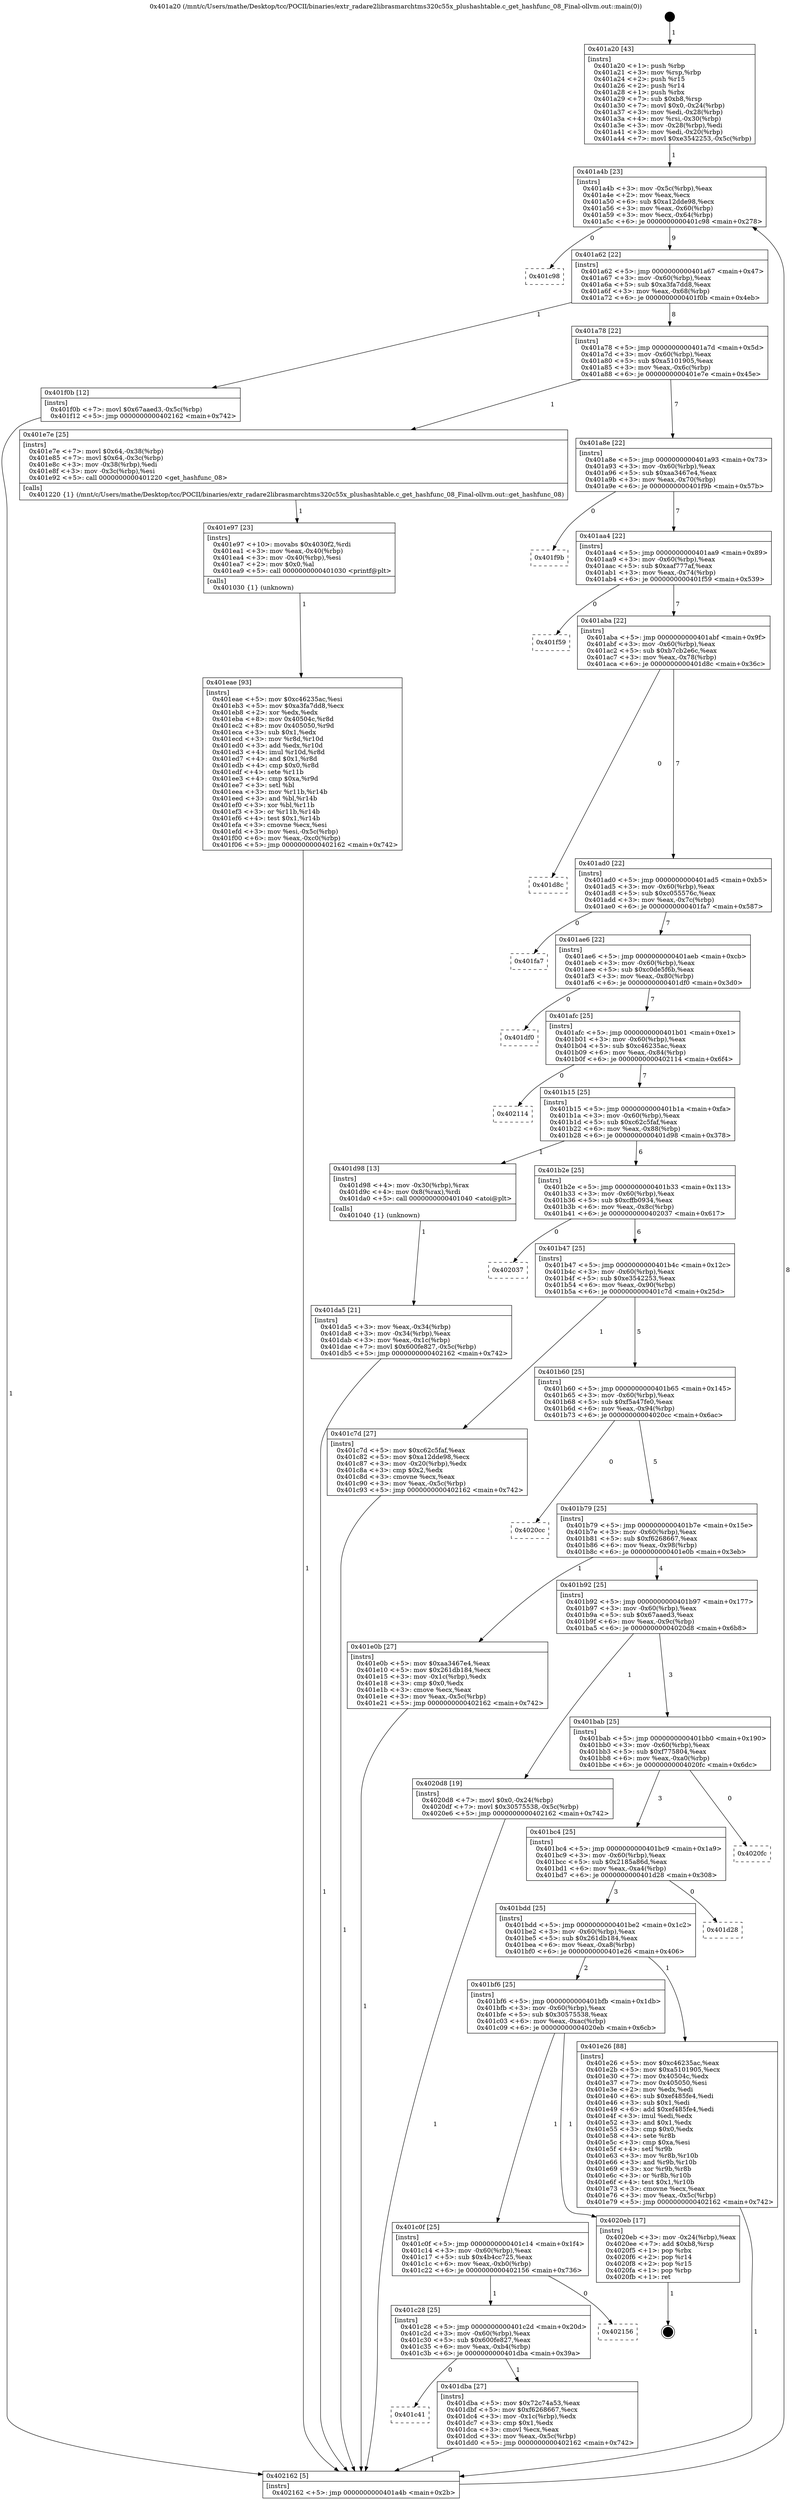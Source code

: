 digraph "0x401a20" {
  label = "0x401a20 (/mnt/c/Users/mathe/Desktop/tcc/POCII/binaries/extr_radare2librasmarchtms320c55x_plushashtable.c_get_hashfunc_08_Final-ollvm.out::main(0))"
  labelloc = "t"
  node[shape=record]

  Entry [label="",width=0.3,height=0.3,shape=circle,fillcolor=black,style=filled]
  "0x401a4b" [label="{
     0x401a4b [23]\l
     | [instrs]\l
     &nbsp;&nbsp;0x401a4b \<+3\>: mov -0x5c(%rbp),%eax\l
     &nbsp;&nbsp;0x401a4e \<+2\>: mov %eax,%ecx\l
     &nbsp;&nbsp;0x401a50 \<+6\>: sub $0xa12dde98,%ecx\l
     &nbsp;&nbsp;0x401a56 \<+3\>: mov %eax,-0x60(%rbp)\l
     &nbsp;&nbsp;0x401a59 \<+3\>: mov %ecx,-0x64(%rbp)\l
     &nbsp;&nbsp;0x401a5c \<+6\>: je 0000000000401c98 \<main+0x278\>\l
  }"]
  "0x401c98" [label="{
     0x401c98\l
  }", style=dashed]
  "0x401a62" [label="{
     0x401a62 [22]\l
     | [instrs]\l
     &nbsp;&nbsp;0x401a62 \<+5\>: jmp 0000000000401a67 \<main+0x47\>\l
     &nbsp;&nbsp;0x401a67 \<+3\>: mov -0x60(%rbp),%eax\l
     &nbsp;&nbsp;0x401a6a \<+5\>: sub $0xa3fa7dd8,%eax\l
     &nbsp;&nbsp;0x401a6f \<+3\>: mov %eax,-0x68(%rbp)\l
     &nbsp;&nbsp;0x401a72 \<+6\>: je 0000000000401f0b \<main+0x4eb\>\l
  }"]
  Exit [label="",width=0.3,height=0.3,shape=circle,fillcolor=black,style=filled,peripheries=2]
  "0x401f0b" [label="{
     0x401f0b [12]\l
     | [instrs]\l
     &nbsp;&nbsp;0x401f0b \<+7\>: movl $0x67aaed3,-0x5c(%rbp)\l
     &nbsp;&nbsp;0x401f12 \<+5\>: jmp 0000000000402162 \<main+0x742\>\l
  }"]
  "0x401a78" [label="{
     0x401a78 [22]\l
     | [instrs]\l
     &nbsp;&nbsp;0x401a78 \<+5\>: jmp 0000000000401a7d \<main+0x5d\>\l
     &nbsp;&nbsp;0x401a7d \<+3\>: mov -0x60(%rbp),%eax\l
     &nbsp;&nbsp;0x401a80 \<+5\>: sub $0xa5101905,%eax\l
     &nbsp;&nbsp;0x401a85 \<+3\>: mov %eax,-0x6c(%rbp)\l
     &nbsp;&nbsp;0x401a88 \<+6\>: je 0000000000401e7e \<main+0x45e\>\l
  }"]
  "0x401eae" [label="{
     0x401eae [93]\l
     | [instrs]\l
     &nbsp;&nbsp;0x401eae \<+5\>: mov $0xc46235ac,%esi\l
     &nbsp;&nbsp;0x401eb3 \<+5\>: mov $0xa3fa7dd8,%ecx\l
     &nbsp;&nbsp;0x401eb8 \<+2\>: xor %edx,%edx\l
     &nbsp;&nbsp;0x401eba \<+8\>: mov 0x40504c,%r8d\l
     &nbsp;&nbsp;0x401ec2 \<+8\>: mov 0x405050,%r9d\l
     &nbsp;&nbsp;0x401eca \<+3\>: sub $0x1,%edx\l
     &nbsp;&nbsp;0x401ecd \<+3\>: mov %r8d,%r10d\l
     &nbsp;&nbsp;0x401ed0 \<+3\>: add %edx,%r10d\l
     &nbsp;&nbsp;0x401ed3 \<+4\>: imul %r10d,%r8d\l
     &nbsp;&nbsp;0x401ed7 \<+4\>: and $0x1,%r8d\l
     &nbsp;&nbsp;0x401edb \<+4\>: cmp $0x0,%r8d\l
     &nbsp;&nbsp;0x401edf \<+4\>: sete %r11b\l
     &nbsp;&nbsp;0x401ee3 \<+4\>: cmp $0xa,%r9d\l
     &nbsp;&nbsp;0x401ee7 \<+3\>: setl %bl\l
     &nbsp;&nbsp;0x401eea \<+3\>: mov %r11b,%r14b\l
     &nbsp;&nbsp;0x401eed \<+3\>: and %bl,%r14b\l
     &nbsp;&nbsp;0x401ef0 \<+3\>: xor %bl,%r11b\l
     &nbsp;&nbsp;0x401ef3 \<+3\>: or %r11b,%r14b\l
     &nbsp;&nbsp;0x401ef6 \<+4\>: test $0x1,%r14b\l
     &nbsp;&nbsp;0x401efa \<+3\>: cmovne %ecx,%esi\l
     &nbsp;&nbsp;0x401efd \<+3\>: mov %esi,-0x5c(%rbp)\l
     &nbsp;&nbsp;0x401f00 \<+6\>: mov %eax,-0xc0(%rbp)\l
     &nbsp;&nbsp;0x401f06 \<+5\>: jmp 0000000000402162 \<main+0x742\>\l
  }"]
  "0x401e7e" [label="{
     0x401e7e [25]\l
     | [instrs]\l
     &nbsp;&nbsp;0x401e7e \<+7\>: movl $0x64,-0x38(%rbp)\l
     &nbsp;&nbsp;0x401e85 \<+7\>: movl $0x64,-0x3c(%rbp)\l
     &nbsp;&nbsp;0x401e8c \<+3\>: mov -0x38(%rbp),%edi\l
     &nbsp;&nbsp;0x401e8f \<+3\>: mov -0x3c(%rbp),%esi\l
     &nbsp;&nbsp;0x401e92 \<+5\>: call 0000000000401220 \<get_hashfunc_08\>\l
     | [calls]\l
     &nbsp;&nbsp;0x401220 \{1\} (/mnt/c/Users/mathe/Desktop/tcc/POCII/binaries/extr_radare2librasmarchtms320c55x_plushashtable.c_get_hashfunc_08_Final-ollvm.out::get_hashfunc_08)\l
  }"]
  "0x401a8e" [label="{
     0x401a8e [22]\l
     | [instrs]\l
     &nbsp;&nbsp;0x401a8e \<+5\>: jmp 0000000000401a93 \<main+0x73\>\l
     &nbsp;&nbsp;0x401a93 \<+3\>: mov -0x60(%rbp),%eax\l
     &nbsp;&nbsp;0x401a96 \<+5\>: sub $0xaa3467e4,%eax\l
     &nbsp;&nbsp;0x401a9b \<+3\>: mov %eax,-0x70(%rbp)\l
     &nbsp;&nbsp;0x401a9e \<+6\>: je 0000000000401f9b \<main+0x57b\>\l
  }"]
  "0x401e97" [label="{
     0x401e97 [23]\l
     | [instrs]\l
     &nbsp;&nbsp;0x401e97 \<+10\>: movabs $0x4030f2,%rdi\l
     &nbsp;&nbsp;0x401ea1 \<+3\>: mov %eax,-0x40(%rbp)\l
     &nbsp;&nbsp;0x401ea4 \<+3\>: mov -0x40(%rbp),%esi\l
     &nbsp;&nbsp;0x401ea7 \<+2\>: mov $0x0,%al\l
     &nbsp;&nbsp;0x401ea9 \<+5\>: call 0000000000401030 \<printf@plt\>\l
     | [calls]\l
     &nbsp;&nbsp;0x401030 \{1\} (unknown)\l
  }"]
  "0x401f9b" [label="{
     0x401f9b\l
  }", style=dashed]
  "0x401aa4" [label="{
     0x401aa4 [22]\l
     | [instrs]\l
     &nbsp;&nbsp;0x401aa4 \<+5\>: jmp 0000000000401aa9 \<main+0x89\>\l
     &nbsp;&nbsp;0x401aa9 \<+3\>: mov -0x60(%rbp),%eax\l
     &nbsp;&nbsp;0x401aac \<+5\>: sub $0xaaf777af,%eax\l
     &nbsp;&nbsp;0x401ab1 \<+3\>: mov %eax,-0x74(%rbp)\l
     &nbsp;&nbsp;0x401ab4 \<+6\>: je 0000000000401f59 \<main+0x539\>\l
  }"]
  "0x401c41" [label="{
     0x401c41\l
  }", style=dashed]
  "0x401f59" [label="{
     0x401f59\l
  }", style=dashed]
  "0x401aba" [label="{
     0x401aba [22]\l
     | [instrs]\l
     &nbsp;&nbsp;0x401aba \<+5\>: jmp 0000000000401abf \<main+0x9f\>\l
     &nbsp;&nbsp;0x401abf \<+3\>: mov -0x60(%rbp),%eax\l
     &nbsp;&nbsp;0x401ac2 \<+5\>: sub $0xb7cb2e6c,%eax\l
     &nbsp;&nbsp;0x401ac7 \<+3\>: mov %eax,-0x78(%rbp)\l
     &nbsp;&nbsp;0x401aca \<+6\>: je 0000000000401d8c \<main+0x36c\>\l
  }"]
  "0x401dba" [label="{
     0x401dba [27]\l
     | [instrs]\l
     &nbsp;&nbsp;0x401dba \<+5\>: mov $0x72c74a53,%eax\l
     &nbsp;&nbsp;0x401dbf \<+5\>: mov $0xf6268667,%ecx\l
     &nbsp;&nbsp;0x401dc4 \<+3\>: mov -0x1c(%rbp),%edx\l
     &nbsp;&nbsp;0x401dc7 \<+3\>: cmp $0x1,%edx\l
     &nbsp;&nbsp;0x401dca \<+3\>: cmovl %ecx,%eax\l
     &nbsp;&nbsp;0x401dcd \<+3\>: mov %eax,-0x5c(%rbp)\l
     &nbsp;&nbsp;0x401dd0 \<+5\>: jmp 0000000000402162 \<main+0x742\>\l
  }"]
  "0x401d8c" [label="{
     0x401d8c\l
  }", style=dashed]
  "0x401ad0" [label="{
     0x401ad0 [22]\l
     | [instrs]\l
     &nbsp;&nbsp;0x401ad0 \<+5\>: jmp 0000000000401ad5 \<main+0xb5\>\l
     &nbsp;&nbsp;0x401ad5 \<+3\>: mov -0x60(%rbp),%eax\l
     &nbsp;&nbsp;0x401ad8 \<+5\>: sub $0xc055576c,%eax\l
     &nbsp;&nbsp;0x401add \<+3\>: mov %eax,-0x7c(%rbp)\l
     &nbsp;&nbsp;0x401ae0 \<+6\>: je 0000000000401fa7 \<main+0x587\>\l
  }"]
  "0x401c28" [label="{
     0x401c28 [25]\l
     | [instrs]\l
     &nbsp;&nbsp;0x401c28 \<+5\>: jmp 0000000000401c2d \<main+0x20d\>\l
     &nbsp;&nbsp;0x401c2d \<+3\>: mov -0x60(%rbp),%eax\l
     &nbsp;&nbsp;0x401c30 \<+5\>: sub $0x600fe827,%eax\l
     &nbsp;&nbsp;0x401c35 \<+6\>: mov %eax,-0xb4(%rbp)\l
     &nbsp;&nbsp;0x401c3b \<+6\>: je 0000000000401dba \<main+0x39a\>\l
  }"]
  "0x401fa7" [label="{
     0x401fa7\l
  }", style=dashed]
  "0x401ae6" [label="{
     0x401ae6 [22]\l
     | [instrs]\l
     &nbsp;&nbsp;0x401ae6 \<+5\>: jmp 0000000000401aeb \<main+0xcb\>\l
     &nbsp;&nbsp;0x401aeb \<+3\>: mov -0x60(%rbp),%eax\l
     &nbsp;&nbsp;0x401aee \<+5\>: sub $0xc0de5f6b,%eax\l
     &nbsp;&nbsp;0x401af3 \<+3\>: mov %eax,-0x80(%rbp)\l
     &nbsp;&nbsp;0x401af6 \<+6\>: je 0000000000401df0 \<main+0x3d0\>\l
  }"]
  "0x402156" [label="{
     0x402156\l
  }", style=dashed]
  "0x401df0" [label="{
     0x401df0\l
  }", style=dashed]
  "0x401afc" [label="{
     0x401afc [25]\l
     | [instrs]\l
     &nbsp;&nbsp;0x401afc \<+5\>: jmp 0000000000401b01 \<main+0xe1\>\l
     &nbsp;&nbsp;0x401b01 \<+3\>: mov -0x60(%rbp),%eax\l
     &nbsp;&nbsp;0x401b04 \<+5\>: sub $0xc46235ac,%eax\l
     &nbsp;&nbsp;0x401b09 \<+6\>: mov %eax,-0x84(%rbp)\l
     &nbsp;&nbsp;0x401b0f \<+6\>: je 0000000000402114 \<main+0x6f4\>\l
  }"]
  "0x401c0f" [label="{
     0x401c0f [25]\l
     | [instrs]\l
     &nbsp;&nbsp;0x401c0f \<+5\>: jmp 0000000000401c14 \<main+0x1f4\>\l
     &nbsp;&nbsp;0x401c14 \<+3\>: mov -0x60(%rbp),%eax\l
     &nbsp;&nbsp;0x401c17 \<+5\>: sub $0x4b4cc725,%eax\l
     &nbsp;&nbsp;0x401c1c \<+6\>: mov %eax,-0xb0(%rbp)\l
     &nbsp;&nbsp;0x401c22 \<+6\>: je 0000000000402156 \<main+0x736\>\l
  }"]
  "0x402114" [label="{
     0x402114\l
  }", style=dashed]
  "0x401b15" [label="{
     0x401b15 [25]\l
     | [instrs]\l
     &nbsp;&nbsp;0x401b15 \<+5\>: jmp 0000000000401b1a \<main+0xfa\>\l
     &nbsp;&nbsp;0x401b1a \<+3\>: mov -0x60(%rbp),%eax\l
     &nbsp;&nbsp;0x401b1d \<+5\>: sub $0xc62c5faf,%eax\l
     &nbsp;&nbsp;0x401b22 \<+6\>: mov %eax,-0x88(%rbp)\l
     &nbsp;&nbsp;0x401b28 \<+6\>: je 0000000000401d98 \<main+0x378\>\l
  }"]
  "0x4020eb" [label="{
     0x4020eb [17]\l
     | [instrs]\l
     &nbsp;&nbsp;0x4020eb \<+3\>: mov -0x24(%rbp),%eax\l
     &nbsp;&nbsp;0x4020ee \<+7\>: add $0xb8,%rsp\l
     &nbsp;&nbsp;0x4020f5 \<+1\>: pop %rbx\l
     &nbsp;&nbsp;0x4020f6 \<+2\>: pop %r14\l
     &nbsp;&nbsp;0x4020f8 \<+2\>: pop %r15\l
     &nbsp;&nbsp;0x4020fa \<+1\>: pop %rbp\l
     &nbsp;&nbsp;0x4020fb \<+1\>: ret\l
  }"]
  "0x401d98" [label="{
     0x401d98 [13]\l
     | [instrs]\l
     &nbsp;&nbsp;0x401d98 \<+4\>: mov -0x30(%rbp),%rax\l
     &nbsp;&nbsp;0x401d9c \<+4\>: mov 0x8(%rax),%rdi\l
     &nbsp;&nbsp;0x401da0 \<+5\>: call 0000000000401040 \<atoi@plt\>\l
     | [calls]\l
     &nbsp;&nbsp;0x401040 \{1\} (unknown)\l
  }"]
  "0x401b2e" [label="{
     0x401b2e [25]\l
     | [instrs]\l
     &nbsp;&nbsp;0x401b2e \<+5\>: jmp 0000000000401b33 \<main+0x113\>\l
     &nbsp;&nbsp;0x401b33 \<+3\>: mov -0x60(%rbp),%eax\l
     &nbsp;&nbsp;0x401b36 \<+5\>: sub $0xcffb0934,%eax\l
     &nbsp;&nbsp;0x401b3b \<+6\>: mov %eax,-0x8c(%rbp)\l
     &nbsp;&nbsp;0x401b41 \<+6\>: je 0000000000402037 \<main+0x617\>\l
  }"]
  "0x401bf6" [label="{
     0x401bf6 [25]\l
     | [instrs]\l
     &nbsp;&nbsp;0x401bf6 \<+5\>: jmp 0000000000401bfb \<main+0x1db\>\l
     &nbsp;&nbsp;0x401bfb \<+3\>: mov -0x60(%rbp),%eax\l
     &nbsp;&nbsp;0x401bfe \<+5\>: sub $0x30575538,%eax\l
     &nbsp;&nbsp;0x401c03 \<+6\>: mov %eax,-0xac(%rbp)\l
     &nbsp;&nbsp;0x401c09 \<+6\>: je 00000000004020eb \<main+0x6cb\>\l
  }"]
  "0x402037" [label="{
     0x402037\l
  }", style=dashed]
  "0x401b47" [label="{
     0x401b47 [25]\l
     | [instrs]\l
     &nbsp;&nbsp;0x401b47 \<+5\>: jmp 0000000000401b4c \<main+0x12c\>\l
     &nbsp;&nbsp;0x401b4c \<+3\>: mov -0x60(%rbp),%eax\l
     &nbsp;&nbsp;0x401b4f \<+5\>: sub $0xe3542253,%eax\l
     &nbsp;&nbsp;0x401b54 \<+6\>: mov %eax,-0x90(%rbp)\l
     &nbsp;&nbsp;0x401b5a \<+6\>: je 0000000000401c7d \<main+0x25d\>\l
  }"]
  "0x401e26" [label="{
     0x401e26 [88]\l
     | [instrs]\l
     &nbsp;&nbsp;0x401e26 \<+5\>: mov $0xc46235ac,%eax\l
     &nbsp;&nbsp;0x401e2b \<+5\>: mov $0xa5101905,%ecx\l
     &nbsp;&nbsp;0x401e30 \<+7\>: mov 0x40504c,%edx\l
     &nbsp;&nbsp;0x401e37 \<+7\>: mov 0x405050,%esi\l
     &nbsp;&nbsp;0x401e3e \<+2\>: mov %edx,%edi\l
     &nbsp;&nbsp;0x401e40 \<+6\>: sub $0xef485fe4,%edi\l
     &nbsp;&nbsp;0x401e46 \<+3\>: sub $0x1,%edi\l
     &nbsp;&nbsp;0x401e49 \<+6\>: add $0xef485fe4,%edi\l
     &nbsp;&nbsp;0x401e4f \<+3\>: imul %edi,%edx\l
     &nbsp;&nbsp;0x401e52 \<+3\>: and $0x1,%edx\l
     &nbsp;&nbsp;0x401e55 \<+3\>: cmp $0x0,%edx\l
     &nbsp;&nbsp;0x401e58 \<+4\>: sete %r8b\l
     &nbsp;&nbsp;0x401e5c \<+3\>: cmp $0xa,%esi\l
     &nbsp;&nbsp;0x401e5f \<+4\>: setl %r9b\l
     &nbsp;&nbsp;0x401e63 \<+3\>: mov %r8b,%r10b\l
     &nbsp;&nbsp;0x401e66 \<+3\>: and %r9b,%r10b\l
     &nbsp;&nbsp;0x401e69 \<+3\>: xor %r9b,%r8b\l
     &nbsp;&nbsp;0x401e6c \<+3\>: or %r8b,%r10b\l
     &nbsp;&nbsp;0x401e6f \<+4\>: test $0x1,%r10b\l
     &nbsp;&nbsp;0x401e73 \<+3\>: cmovne %ecx,%eax\l
     &nbsp;&nbsp;0x401e76 \<+3\>: mov %eax,-0x5c(%rbp)\l
     &nbsp;&nbsp;0x401e79 \<+5\>: jmp 0000000000402162 \<main+0x742\>\l
  }"]
  "0x401c7d" [label="{
     0x401c7d [27]\l
     | [instrs]\l
     &nbsp;&nbsp;0x401c7d \<+5\>: mov $0xc62c5faf,%eax\l
     &nbsp;&nbsp;0x401c82 \<+5\>: mov $0xa12dde98,%ecx\l
     &nbsp;&nbsp;0x401c87 \<+3\>: mov -0x20(%rbp),%edx\l
     &nbsp;&nbsp;0x401c8a \<+3\>: cmp $0x2,%edx\l
     &nbsp;&nbsp;0x401c8d \<+3\>: cmovne %ecx,%eax\l
     &nbsp;&nbsp;0x401c90 \<+3\>: mov %eax,-0x5c(%rbp)\l
     &nbsp;&nbsp;0x401c93 \<+5\>: jmp 0000000000402162 \<main+0x742\>\l
  }"]
  "0x401b60" [label="{
     0x401b60 [25]\l
     | [instrs]\l
     &nbsp;&nbsp;0x401b60 \<+5\>: jmp 0000000000401b65 \<main+0x145\>\l
     &nbsp;&nbsp;0x401b65 \<+3\>: mov -0x60(%rbp),%eax\l
     &nbsp;&nbsp;0x401b68 \<+5\>: sub $0xf5a47fe0,%eax\l
     &nbsp;&nbsp;0x401b6d \<+6\>: mov %eax,-0x94(%rbp)\l
     &nbsp;&nbsp;0x401b73 \<+6\>: je 00000000004020cc \<main+0x6ac\>\l
  }"]
  "0x402162" [label="{
     0x402162 [5]\l
     | [instrs]\l
     &nbsp;&nbsp;0x402162 \<+5\>: jmp 0000000000401a4b \<main+0x2b\>\l
  }"]
  "0x401a20" [label="{
     0x401a20 [43]\l
     | [instrs]\l
     &nbsp;&nbsp;0x401a20 \<+1\>: push %rbp\l
     &nbsp;&nbsp;0x401a21 \<+3\>: mov %rsp,%rbp\l
     &nbsp;&nbsp;0x401a24 \<+2\>: push %r15\l
     &nbsp;&nbsp;0x401a26 \<+2\>: push %r14\l
     &nbsp;&nbsp;0x401a28 \<+1\>: push %rbx\l
     &nbsp;&nbsp;0x401a29 \<+7\>: sub $0xb8,%rsp\l
     &nbsp;&nbsp;0x401a30 \<+7\>: movl $0x0,-0x24(%rbp)\l
     &nbsp;&nbsp;0x401a37 \<+3\>: mov %edi,-0x28(%rbp)\l
     &nbsp;&nbsp;0x401a3a \<+4\>: mov %rsi,-0x30(%rbp)\l
     &nbsp;&nbsp;0x401a3e \<+3\>: mov -0x28(%rbp),%edi\l
     &nbsp;&nbsp;0x401a41 \<+3\>: mov %edi,-0x20(%rbp)\l
     &nbsp;&nbsp;0x401a44 \<+7\>: movl $0xe3542253,-0x5c(%rbp)\l
  }"]
  "0x401da5" [label="{
     0x401da5 [21]\l
     | [instrs]\l
     &nbsp;&nbsp;0x401da5 \<+3\>: mov %eax,-0x34(%rbp)\l
     &nbsp;&nbsp;0x401da8 \<+3\>: mov -0x34(%rbp),%eax\l
     &nbsp;&nbsp;0x401dab \<+3\>: mov %eax,-0x1c(%rbp)\l
     &nbsp;&nbsp;0x401dae \<+7\>: movl $0x600fe827,-0x5c(%rbp)\l
     &nbsp;&nbsp;0x401db5 \<+5\>: jmp 0000000000402162 \<main+0x742\>\l
  }"]
  "0x401bdd" [label="{
     0x401bdd [25]\l
     | [instrs]\l
     &nbsp;&nbsp;0x401bdd \<+5\>: jmp 0000000000401be2 \<main+0x1c2\>\l
     &nbsp;&nbsp;0x401be2 \<+3\>: mov -0x60(%rbp),%eax\l
     &nbsp;&nbsp;0x401be5 \<+5\>: sub $0x261db184,%eax\l
     &nbsp;&nbsp;0x401bea \<+6\>: mov %eax,-0xa8(%rbp)\l
     &nbsp;&nbsp;0x401bf0 \<+6\>: je 0000000000401e26 \<main+0x406\>\l
  }"]
  "0x4020cc" [label="{
     0x4020cc\l
  }", style=dashed]
  "0x401b79" [label="{
     0x401b79 [25]\l
     | [instrs]\l
     &nbsp;&nbsp;0x401b79 \<+5\>: jmp 0000000000401b7e \<main+0x15e\>\l
     &nbsp;&nbsp;0x401b7e \<+3\>: mov -0x60(%rbp),%eax\l
     &nbsp;&nbsp;0x401b81 \<+5\>: sub $0xf6268667,%eax\l
     &nbsp;&nbsp;0x401b86 \<+6\>: mov %eax,-0x98(%rbp)\l
     &nbsp;&nbsp;0x401b8c \<+6\>: je 0000000000401e0b \<main+0x3eb\>\l
  }"]
  "0x401d28" [label="{
     0x401d28\l
  }", style=dashed]
  "0x401e0b" [label="{
     0x401e0b [27]\l
     | [instrs]\l
     &nbsp;&nbsp;0x401e0b \<+5\>: mov $0xaa3467e4,%eax\l
     &nbsp;&nbsp;0x401e10 \<+5\>: mov $0x261db184,%ecx\l
     &nbsp;&nbsp;0x401e15 \<+3\>: mov -0x1c(%rbp),%edx\l
     &nbsp;&nbsp;0x401e18 \<+3\>: cmp $0x0,%edx\l
     &nbsp;&nbsp;0x401e1b \<+3\>: cmove %ecx,%eax\l
     &nbsp;&nbsp;0x401e1e \<+3\>: mov %eax,-0x5c(%rbp)\l
     &nbsp;&nbsp;0x401e21 \<+5\>: jmp 0000000000402162 \<main+0x742\>\l
  }"]
  "0x401b92" [label="{
     0x401b92 [25]\l
     | [instrs]\l
     &nbsp;&nbsp;0x401b92 \<+5\>: jmp 0000000000401b97 \<main+0x177\>\l
     &nbsp;&nbsp;0x401b97 \<+3\>: mov -0x60(%rbp),%eax\l
     &nbsp;&nbsp;0x401b9a \<+5\>: sub $0x67aaed3,%eax\l
     &nbsp;&nbsp;0x401b9f \<+6\>: mov %eax,-0x9c(%rbp)\l
     &nbsp;&nbsp;0x401ba5 \<+6\>: je 00000000004020d8 \<main+0x6b8\>\l
  }"]
  "0x401bc4" [label="{
     0x401bc4 [25]\l
     | [instrs]\l
     &nbsp;&nbsp;0x401bc4 \<+5\>: jmp 0000000000401bc9 \<main+0x1a9\>\l
     &nbsp;&nbsp;0x401bc9 \<+3\>: mov -0x60(%rbp),%eax\l
     &nbsp;&nbsp;0x401bcc \<+5\>: sub $0x2185a86d,%eax\l
     &nbsp;&nbsp;0x401bd1 \<+6\>: mov %eax,-0xa4(%rbp)\l
     &nbsp;&nbsp;0x401bd7 \<+6\>: je 0000000000401d28 \<main+0x308\>\l
  }"]
  "0x4020d8" [label="{
     0x4020d8 [19]\l
     | [instrs]\l
     &nbsp;&nbsp;0x4020d8 \<+7\>: movl $0x0,-0x24(%rbp)\l
     &nbsp;&nbsp;0x4020df \<+7\>: movl $0x30575538,-0x5c(%rbp)\l
     &nbsp;&nbsp;0x4020e6 \<+5\>: jmp 0000000000402162 \<main+0x742\>\l
  }"]
  "0x401bab" [label="{
     0x401bab [25]\l
     | [instrs]\l
     &nbsp;&nbsp;0x401bab \<+5\>: jmp 0000000000401bb0 \<main+0x190\>\l
     &nbsp;&nbsp;0x401bb0 \<+3\>: mov -0x60(%rbp),%eax\l
     &nbsp;&nbsp;0x401bb3 \<+5\>: sub $0xf775804,%eax\l
     &nbsp;&nbsp;0x401bb8 \<+6\>: mov %eax,-0xa0(%rbp)\l
     &nbsp;&nbsp;0x401bbe \<+6\>: je 00000000004020fc \<main+0x6dc\>\l
  }"]
  "0x4020fc" [label="{
     0x4020fc\l
  }", style=dashed]
  Entry -> "0x401a20" [label=" 1"]
  "0x401a4b" -> "0x401c98" [label=" 0"]
  "0x401a4b" -> "0x401a62" [label=" 9"]
  "0x4020eb" -> Exit [label=" 1"]
  "0x401a62" -> "0x401f0b" [label=" 1"]
  "0x401a62" -> "0x401a78" [label=" 8"]
  "0x4020d8" -> "0x402162" [label=" 1"]
  "0x401a78" -> "0x401e7e" [label=" 1"]
  "0x401a78" -> "0x401a8e" [label=" 7"]
  "0x401f0b" -> "0x402162" [label=" 1"]
  "0x401a8e" -> "0x401f9b" [label=" 0"]
  "0x401a8e" -> "0x401aa4" [label=" 7"]
  "0x401eae" -> "0x402162" [label=" 1"]
  "0x401aa4" -> "0x401f59" [label=" 0"]
  "0x401aa4" -> "0x401aba" [label=" 7"]
  "0x401e97" -> "0x401eae" [label=" 1"]
  "0x401aba" -> "0x401d8c" [label=" 0"]
  "0x401aba" -> "0x401ad0" [label=" 7"]
  "0x401e7e" -> "0x401e97" [label=" 1"]
  "0x401ad0" -> "0x401fa7" [label=" 0"]
  "0x401ad0" -> "0x401ae6" [label=" 7"]
  "0x401e0b" -> "0x402162" [label=" 1"]
  "0x401ae6" -> "0x401df0" [label=" 0"]
  "0x401ae6" -> "0x401afc" [label=" 7"]
  "0x401dba" -> "0x402162" [label=" 1"]
  "0x401afc" -> "0x402114" [label=" 0"]
  "0x401afc" -> "0x401b15" [label=" 7"]
  "0x401c28" -> "0x401dba" [label=" 1"]
  "0x401b15" -> "0x401d98" [label=" 1"]
  "0x401b15" -> "0x401b2e" [label=" 6"]
  "0x401e26" -> "0x402162" [label=" 1"]
  "0x401b2e" -> "0x402037" [label=" 0"]
  "0x401b2e" -> "0x401b47" [label=" 6"]
  "0x401c0f" -> "0x402156" [label=" 0"]
  "0x401b47" -> "0x401c7d" [label=" 1"]
  "0x401b47" -> "0x401b60" [label=" 5"]
  "0x401c7d" -> "0x402162" [label=" 1"]
  "0x401a20" -> "0x401a4b" [label=" 1"]
  "0x402162" -> "0x401a4b" [label=" 8"]
  "0x401d98" -> "0x401da5" [label=" 1"]
  "0x401da5" -> "0x402162" [label=" 1"]
  "0x401c28" -> "0x401c41" [label=" 0"]
  "0x401b60" -> "0x4020cc" [label=" 0"]
  "0x401b60" -> "0x401b79" [label=" 5"]
  "0x401bf6" -> "0x4020eb" [label=" 1"]
  "0x401b79" -> "0x401e0b" [label=" 1"]
  "0x401b79" -> "0x401b92" [label=" 4"]
  "0x401c0f" -> "0x401c28" [label=" 1"]
  "0x401b92" -> "0x4020d8" [label=" 1"]
  "0x401b92" -> "0x401bab" [label=" 3"]
  "0x401bdd" -> "0x401e26" [label=" 1"]
  "0x401bab" -> "0x4020fc" [label=" 0"]
  "0x401bab" -> "0x401bc4" [label=" 3"]
  "0x401bdd" -> "0x401bf6" [label=" 2"]
  "0x401bc4" -> "0x401d28" [label=" 0"]
  "0x401bc4" -> "0x401bdd" [label=" 3"]
  "0x401bf6" -> "0x401c0f" [label=" 1"]
}
